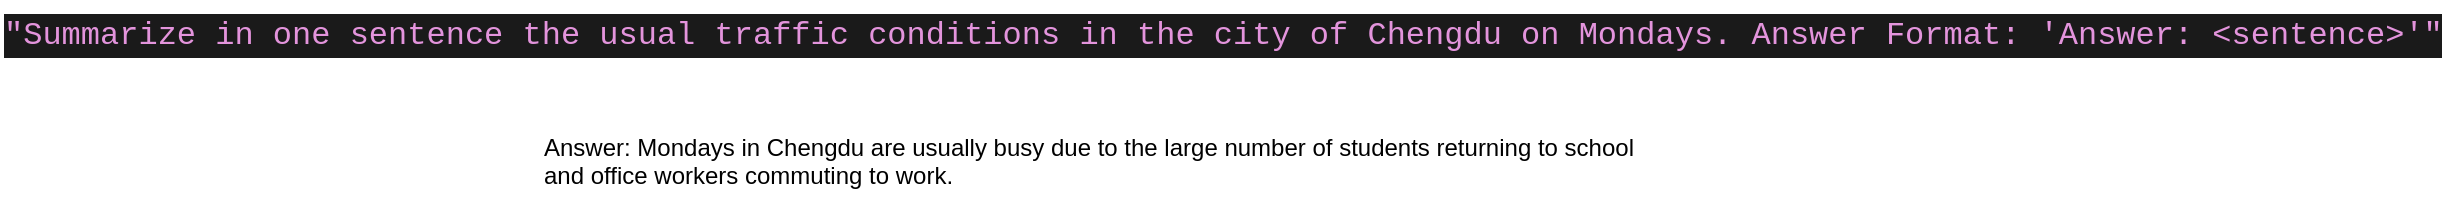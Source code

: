 <mxfile version="26.2.9">
  <diagram name="第 1 页" id="Nr3C_9GDSB34cHPYUgom">
    <mxGraphModel dx="2068" dy="1145" grid="1" gridSize="10" guides="1" tooltips="1" connect="1" arrows="1" fold="1" page="1" pageScale="1" pageWidth="1654" pageHeight="1169" math="0" shadow="0">
      <root>
        <mxCell id="0" />
        <mxCell id="1" parent="0" />
        <mxCell id="G1YcC---lPvsfpwXIiWh-1" value="Answer: Mondays in Chengdu are usually busy due to the large number of students returning to school and office workers commuting to work." style="text;whiteSpace=wrap;" vertex="1" parent="1">
          <mxGeometry x="510" y="630" width="560" height="50" as="geometry" />
        </mxCell>
        <mxCell id="G1YcC---lPvsfpwXIiWh-2" value="&lt;div style=&quot;color: #d8dee9;background-color: #1a1a1a;font-family: Maple Mono CN, &#39;Courier New&#39;, monospace, Consolas, &#39;Courier New&#39;, monospace;font-weight: normal;font-size: 16px;line-height: 22px;white-space: pre;&quot;&gt;&lt;div&gt;&lt;span style=&quot;color: #e394dc;&quot;&gt;&quot;Summarize in one sentence the usual traffic conditions in the city of Chengdu on Mondays. Answer Format: &#39;Answer: &amp;lt;sentence&amp;gt;&#39;&quot;&lt;/span&gt;&lt;/div&gt;&lt;/div&gt;" style="text;whiteSpace=wrap;html=1;" vertex="1" parent="1">
          <mxGeometry x="240" y="570" width="560" height="50" as="geometry" />
        </mxCell>
      </root>
    </mxGraphModel>
  </diagram>
</mxfile>
